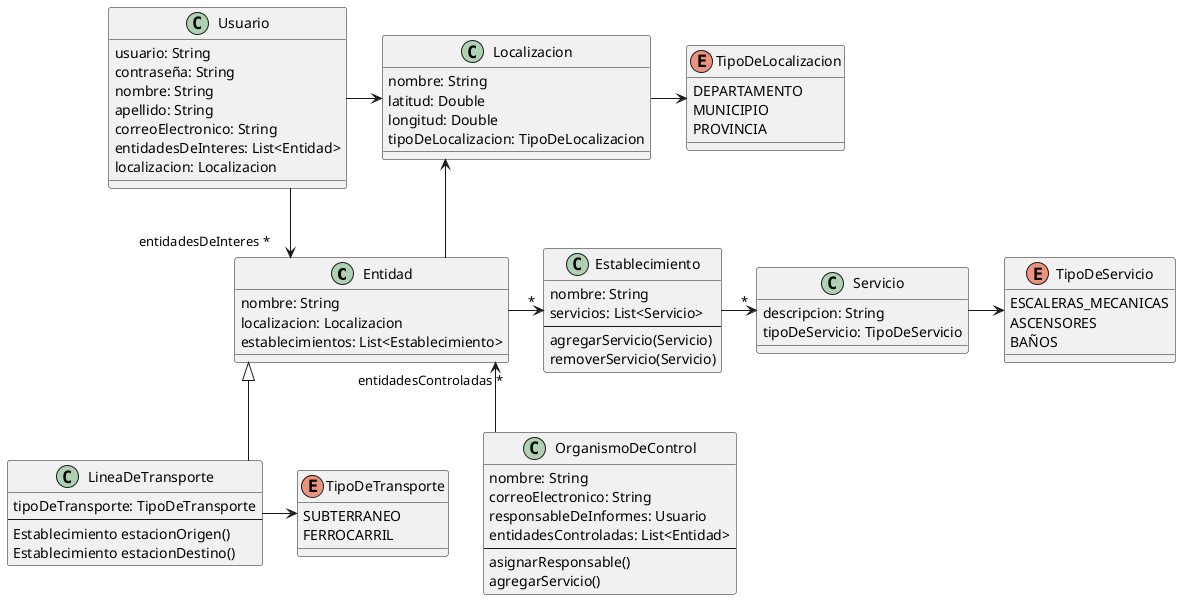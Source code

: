 @startuml TPA2-Clases
skinparam linetype ortho

' Supermercado, Centro Comunal, Banco, ...
class Entidad {
  nombre: String
  localizacion: Localizacion
  establecimientos: List<Establecimiento>
}

' Sucursal, Estacion, ...
class Establecimiento {
  nombre: String
  servicios: List<Servicio>
  --
  agregarServicio(Servicio)
  removerServicio(Servicio)
}

class Servicio {
  descripcion: String
  tipoDeServicio: TipoDeServicio
}

enum TipoDeServicio {
  ESCALERAS_MECANICAS
  ASCENSORES
  BAÑOS
}

class LineaDeTransporte {
  tipoDeTransporte: TipoDeTransporte
  --
  Establecimiento estacionOrigen()
  Establecimiento estacionDestino()
}

enum TipoDeTransporte {
  SUBTERRANEO
  FERROCARRIL
}

class Usuario {
  usuario: String
  contraseña: String
  nombre: String
  apellido: String
  correoElectronico: String
  entidadesDeInteres: List<Entidad>
  localizacion: Localizacion
  ' membresias: List<Membresia>
}

class Localizacion {
  nombre: String
  latitud: Double
  longitud: Double
  tipoDeLocalizacion: TipoDeLocalizacion
}

enum TipoDeLocalizacion {
  DEPARTAMENTO
  MUNICIPIO
  PROVINCIA
}

class OrganismoDeControl {
  nombre: String
  correoElectronico: String
  responsableDeInformes: Usuario
  entidadesControladas: List<Entidad>
  --
  asignarResponsable()
  agregarServicio()
}

Entidad ->"*" Establecimiento
Establecimiento ->"*" Servicio
Servicio -> TipoDeServicio
Entidad <|-- LineaDeTransporte
LineaDeTransporte -> TipoDeTransporte
Usuario -->"entidadesDeInteres *" Entidad
Usuario -> Localizacion
Localizacion <- Entidad
Localizacion -> TipoDeLocalizacion
Entidad "entidadesControladas *"<-- OrganismoDeControl

/'

class Comunidad {
  --
  crearServicio()
}

class Membresia {
  comunidad: Comunidad
  esAdministrador: Boolean
}

Comunidad ..> Servicio
Usuario --> Membresia
Comunidad <- Membresia

'/

@enduml